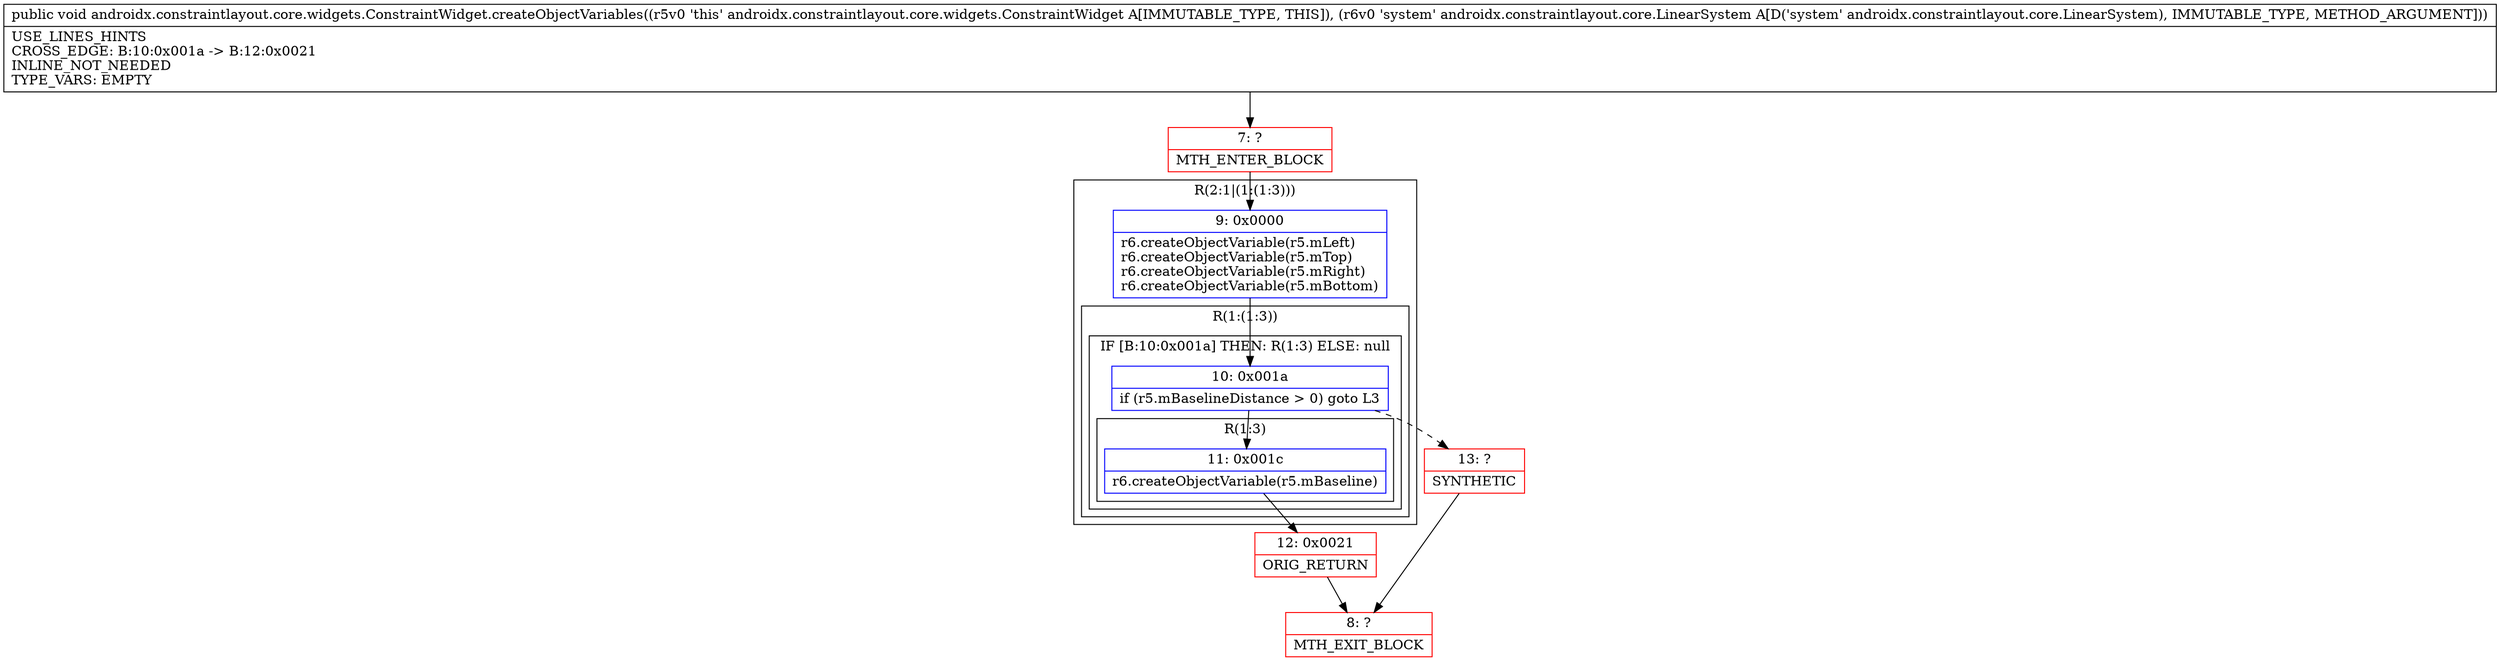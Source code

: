 digraph "CFG forandroidx.constraintlayout.core.widgets.ConstraintWidget.createObjectVariables(Landroidx\/constraintlayout\/core\/LinearSystem;)V" {
subgraph cluster_Region_1103928001 {
label = "R(2:1|(1:(1:3)))";
node [shape=record,color=blue];
Node_9 [shape=record,label="{9\:\ 0x0000|r6.createObjectVariable(r5.mLeft)\lr6.createObjectVariable(r5.mTop)\lr6.createObjectVariable(r5.mRight)\lr6.createObjectVariable(r5.mBottom)\l}"];
subgraph cluster_Region_913077363 {
label = "R(1:(1:3))";
node [shape=record,color=blue];
subgraph cluster_IfRegion_1918113450 {
label = "IF [B:10:0x001a] THEN: R(1:3) ELSE: null";
node [shape=record,color=blue];
Node_10 [shape=record,label="{10\:\ 0x001a|if (r5.mBaselineDistance \> 0) goto L3\l}"];
subgraph cluster_Region_198426984 {
label = "R(1:3)";
node [shape=record,color=blue];
Node_11 [shape=record,label="{11\:\ 0x001c|r6.createObjectVariable(r5.mBaseline)\l}"];
}
}
}
}
Node_7 [shape=record,color=red,label="{7\:\ ?|MTH_ENTER_BLOCK\l}"];
Node_12 [shape=record,color=red,label="{12\:\ 0x0021|ORIG_RETURN\l}"];
Node_8 [shape=record,color=red,label="{8\:\ ?|MTH_EXIT_BLOCK\l}"];
Node_13 [shape=record,color=red,label="{13\:\ ?|SYNTHETIC\l}"];
MethodNode[shape=record,label="{public void androidx.constraintlayout.core.widgets.ConstraintWidget.createObjectVariables((r5v0 'this' androidx.constraintlayout.core.widgets.ConstraintWidget A[IMMUTABLE_TYPE, THIS]), (r6v0 'system' androidx.constraintlayout.core.LinearSystem A[D('system' androidx.constraintlayout.core.LinearSystem), IMMUTABLE_TYPE, METHOD_ARGUMENT]))  | USE_LINES_HINTS\lCROSS_EDGE: B:10:0x001a \-\> B:12:0x0021\lINLINE_NOT_NEEDED\lTYPE_VARS: EMPTY\l}"];
MethodNode -> Node_7;Node_9 -> Node_10;
Node_10 -> Node_11;
Node_10 -> Node_13[style=dashed];
Node_11 -> Node_12;
Node_7 -> Node_9;
Node_12 -> Node_8;
Node_13 -> Node_8;
}


